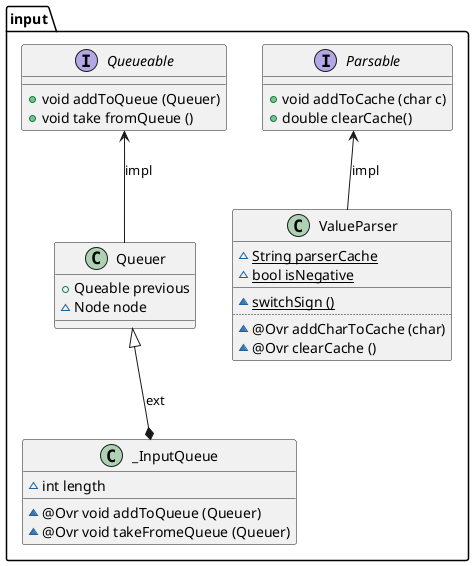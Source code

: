 @startuml

package input{

    interface Parsable{
            +{method} void addToCache (char c)
            +{method} double clearCache()
    }

    class ValueParser{
            ~{field}{static} String parserCache
            ~{field}{static} bool isNegative
            __
            ~{method}{static}switchSign ()
            ..
            ~{method} @Ovr addCharToCache (char)
            ~{method} @Ovr clearCache ()
    }

    interface Queueable{
            +{method} void addToQueue (Queuer)
            +{method} void take fromQueue ()
    }

    class _InputQueue{
            ~{field} int length
            __
            ~{method} @Ovr void addToQueue (Queuer)
            ~{method} @Ovr void takeFromeQueue (Queuer)
    }

    class Queuer{
            +{field} Queable previous
            ~{field} Node node
    }

    Parsable        <--     ValueParser     : impl
    Queuer          <|--*    _InputQueue     : ext
    Queueable       <--     Queuer          : impl

@enduml
